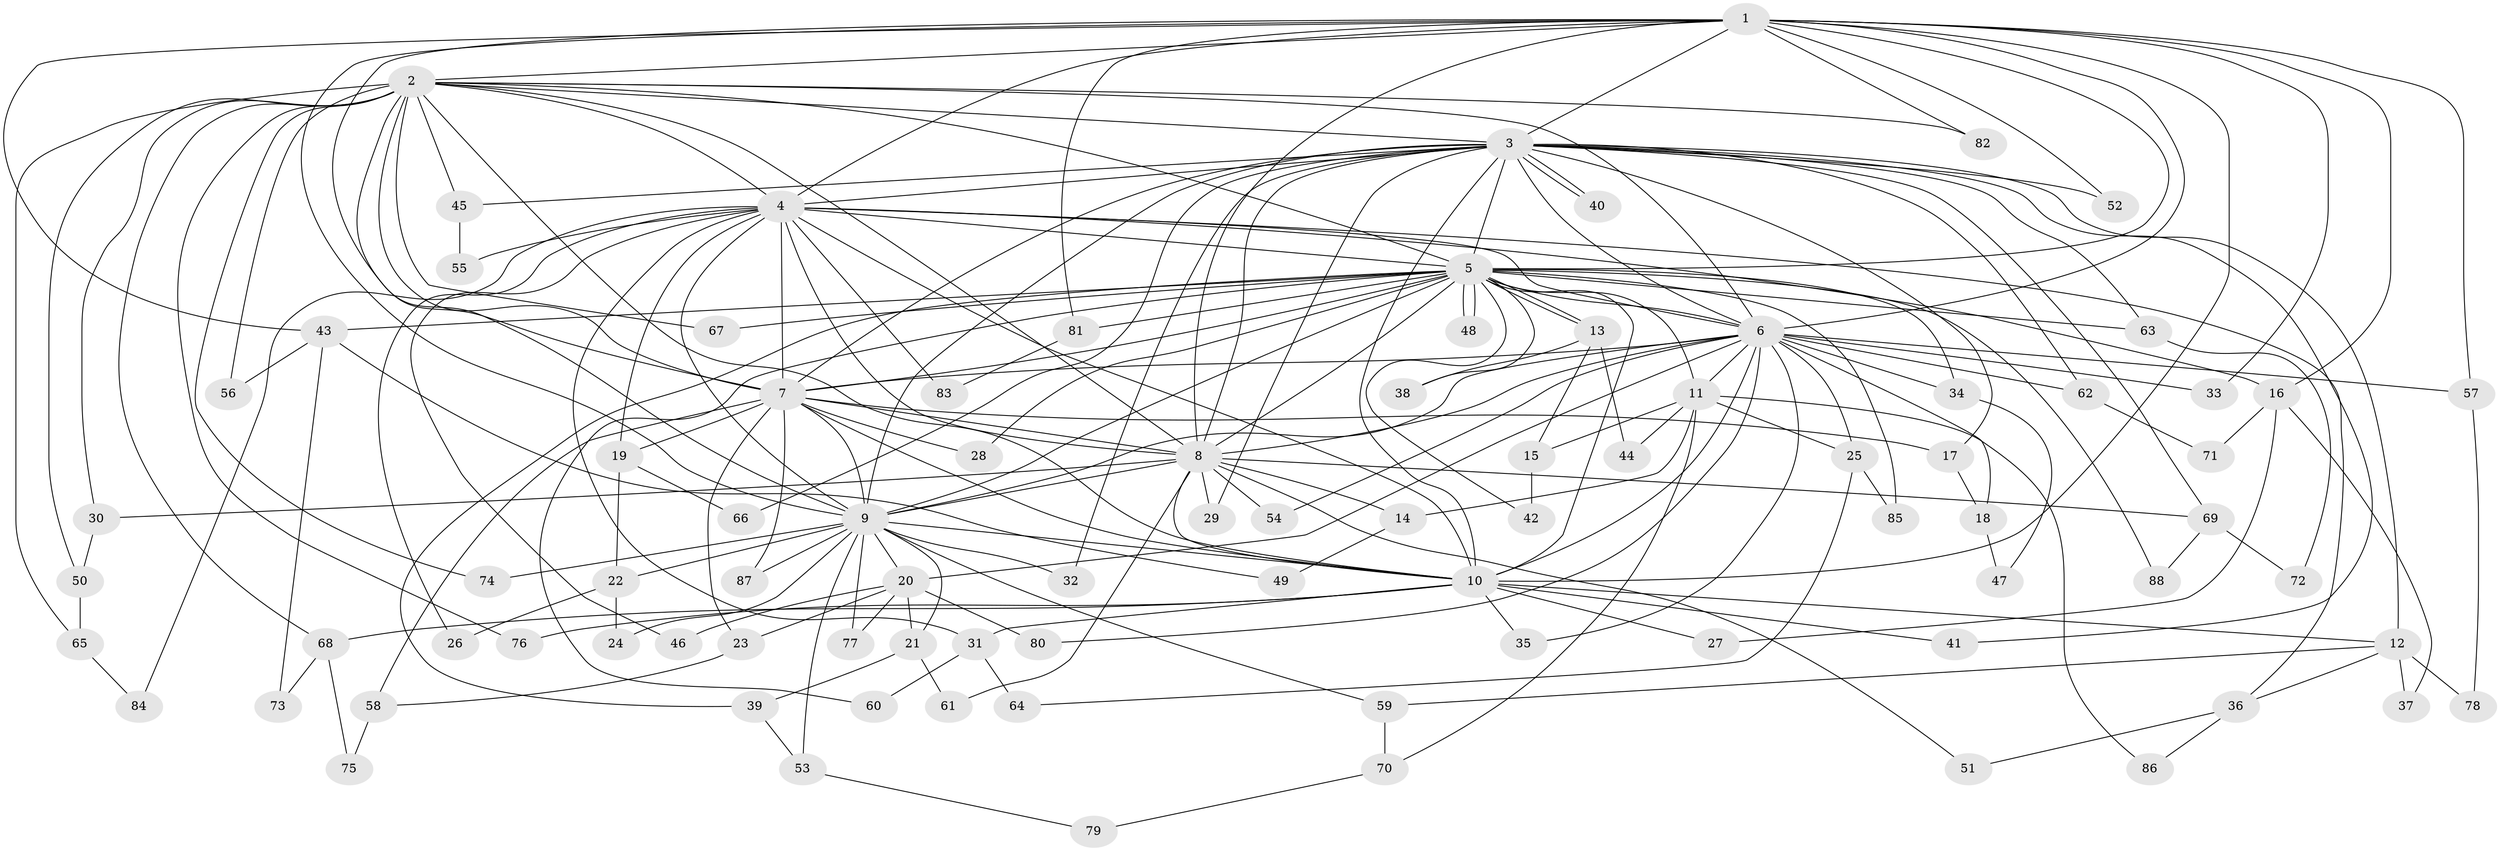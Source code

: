 // Generated by graph-tools (version 1.1) at 2025/25/03/09/25 03:25:36]
// undirected, 88 vertices, 201 edges
graph export_dot {
graph [start="1"]
  node [color=gray90,style=filled];
  1;
  2;
  3;
  4;
  5;
  6;
  7;
  8;
  9;
  10;
  11;
  12;
  13;
  14;
  15;
  16;
  17;
  18;
  19;
  20;
  21;
  22;
  23;
  24;
  25;
  26;
  27;
  28;
  29;
  30;
  31;
  32;
  33;
  34;
  35;
  36;
  37;
  38;
  39;
  40;
  41;
  42;
  43;
  44;
  45;
  46;
  47;
  48;
  49;
  50;
  51;
  52;
  53;
  54;
  55;
  56;
  57;
  58;
  59;
  60;
  61;
  62;
  63;
  64;
  65;
  66;
  67;
  68;
  69;
  70;
  71;
  72;
  73;
  74;
  75;
  76;
  77;
  78;
  79;
  80;
  81;
  82;
  83;
  84;
  85;
  86;
  87;
  88;
  1 -- 2;
  1 -- 3;
  1 -- 4;
  1 -- 5;
  1 -- 6;
  1 -- 7;
  1 -- 8;
  1 -- 9;
  1 -- 10;
  1 -- 16;
  1 -- 33;
  1 -- 43;
  1 -- 52;
  1 -- 57;
  1 -- 81;
  1 -- 82;
  2 -- 3;
  2 -- 4;
  2 -- 5;
  2 -- 6;
  2 -- 7;
  2 -- 8;
  2 -- 9;
  2 -- 10;
  2 -- 30;
  2 -- 45;
  2 -- 50;
  2 -- 56;
  2 -- 65;
  2 -- 67;
  2 -- 68;
  2 -- 74;
  2 -- 76;
  2 -- 82;
  3 -- 4;
  3 -- 5;
  3 -- 6;
  3 -- 7;
  3 -- 8;
  3 -- 9;
  3 -- 10;
  3 -- 12;
  3 -- 17;
  3 -- 29;
  3 -- 32;
  3 -- 40;
  3 -- 40;
  3 -- 41;
  3 -- 45;
  3 -- 52;
  3 -- 62;
  3 -- 63;
  3 -- 66;
  3 -- 69;
  4 -- 5;
  4 -- 6;
  4 -- 7;
  4 -- 8;
  4 -- 9;
  4 -- 10;
  4 -- 16;
  4 -- 19;
  4 -- 26;
  4 -- 31;
  4 -- 36;
  4 -- 46;
  4 -- 55;
  4 -- 83;
  4 -- 84;
  5 -- 6;
  5 -- 7;
  5 -- 8;
  5 -- 9;
  5 -- 10;
  5 -- 11;
  5 -- 13;
  5 -- 13;
  5 -- 28;
  5 -- 34;
  5 -- 38;
  5 -- 39;
  5 -- 42;
  5 -- 43;
  5 -- 48;
  5 -- 48;
  5 -- 60;
  5 -- 63;
  5 -- 67;
  5 -- 81;
  5 -- 85;
  5 -- 88;
  6 -- 7;
  6 -- 8;
  6 -- 9;
  6 -- 10;
  6 -- 11;
  6 -- 18;
  6 -- 20;
  6 -- 25;
  6 -- 33;
  6 -- 34;
  6 -- 35;
  6 -- 54;
  6 -- 57;
  6 -- 62;
  6 -- 80;
  7 -- 8;
  7 -- 9;
  7 -- 10;
  7 -- 17;
  7 -- 19;
  7 -- 23;
  7 -- 28;
  7 -- 58;
  7 -- 87;
  8 -- 9;
  8 -- 10;
  8 -- 14;
  8 -- 29;
  8 -- 30;
  8 -- 51;
  8 -- 54;
  8 -- 61;
  8 -- 69;
  9 -- 10;
  9 -- 20;
  9 -- 21;
  9 -- 22;
  9 -- 24;
  9 -- 32;
  9 -- 53;
  9 -- 59;
  9 -- 74;
  9 -- 77;
  9 -- 87;
  10 -- 12;
  10 -- 27;
  10 -- 31;
  10 -- 35;
  10 -- 41;
  10 -- 68;
  10 -- 76;
  11 -- 14;
  11 -- 15;
  11 -- 25;
  11 -- 44;
  11 -- 70;
  11 -- 86;
  12 -- 36;
  12 -- 37;
  12 -- 59;
  12 -- 78;
  13 -- 15;
  13 -- 38;
  13 -- 44;
  14 -- 49;
  15 -- 42;
  16 -- 27;
  16 -- 37;
  16 -- 71;
  17 -- 18;
  18 -- 47;
  19 -- 22;
  19 -- 66;
  20 -- 21;
  20 -- 23;
  20 -- 46;
  20 -- 77;
  20 -- 80;
  21 -- 39;
  21 -- 61;
  22 -- 24;
  22 -- 26;
  23 -- 58;
  25 -- 64;
  25 -- 85;
  30 -- 50;
  31 -- 60;
  31 -- 64;
  34 -- 47;
  36 -- 51;
  36 -- 86;
  39 -- 53;
  43 -- 49;
  43 -- 56;
  43 -- 73;
  45 -- 55;
  50 -- 65;
  53 -- 79;
  57 -- 78;
  58 -- 75;
  59 -- 70;
  62 -- 71;
  63 -- 72;
  65 -- 84;
  68 -- 73;
  68 -- 75;
  69 -- 72;
  69 -- 88;
  70 -- 79;
  81 -- 83;
}

